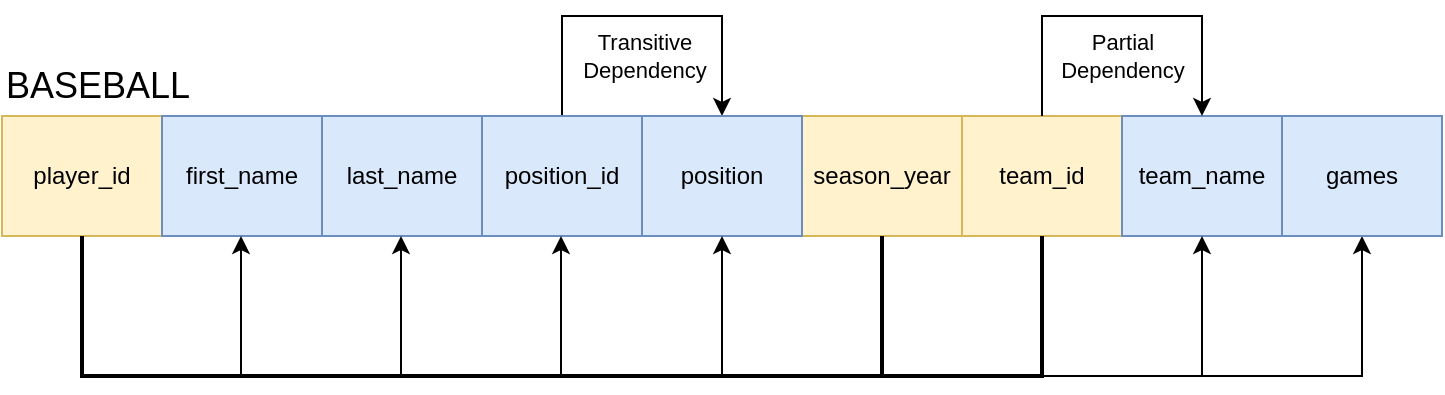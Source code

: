 <mxfile version="26.0.12" pages="3">
  <diagram name="1NF" id="nyibCcpKtxvlzPMr-AUH">
    <mxGraphModel dx="1266" dy="743" grid="1" gridSize="10" guides="1" tooltips="1" connect="1" arrows="1" fold="1" page="1" pageScale="1" pageWidth="850" pageHeight="1100" math="0" shadow="0">
      <root>
        <mxCell id="0" />
        <mxCell id="1" parent="0" />
        <mxCell id="TfNj9lMRgQH9AuEJNFXy-1" value="player_id" style="rounded=0;whiteSpace=wrap;html=1;fillColor=#fff2cc;strokeColor=#d6b656;" vertex="1" parent="1">
          <mxGeometry x="10" y="220" width="80" height="60" as="geometry" />
        </mxCell>
        <mxCell id="TfNj9lMRgQH9AuEJNFXy-6" value="first_name" style="rounded=0;whiteSpace=wrap;html=1;fillColor=#dae8fc;strokeColor=#6c8ebf;" vertex="1" parent="1">
          <mxGeometry x="90" y="220" width="80" height="60" as="geometry" />
        </mxCell>
        <mxCell id="TfNj9lMRgQH9AuEJNFXy-7" value="last_name" style="rounded=0;whiteSpace=wrap;html=1;fillColor=#dae8fc;strokeColor=#6c8ebf;" vertex="1" parent="1">
          <mxGeometry x="170" y="220" width="80" height="60" as="geometry" />
        </mxCell>
        <mxCell id="TfNj9lMRgQH9AuEJNFXy-9" value="team_id" style="rounded=0;whiteSpace=wrap;html=1;fillColor=#fff2cc;strokeColor=#d6b656;" vertex="1" parent="1">
          <mxGeometry x="490" y="220" width="80" height="60" as="geometry" />
        </mxCell>
        <mxCell id="TfNj9lMRgQH9AuEJNFXy-10" value="team_name" style="rounded=0;whiteSpace=wrap;html=1;fillColor=#dae8fc;strokeColor=#6c8ebf;" vertex="1" parent="1">
          <mxGeometry x="570" y="220" width="80" height="60" as="geometry" />
        </mxCell>
        <mxCell id="TfNj9lMRgQH9AuEJNFXy-21" value="" style="endArrow=classic;html=1;rounded=0;exitX=0.5;exitY=0;exitDx=0;exitDy=0;entryX=0.5;entryY=0;entryDx=0;entryDy=0;" edge="1" parent="1" source="TfNj9lMRgQH9AuEJNFXy-9" target="TfNj9lMRgQH9AuEJNFXy-10">
          <mxGeometry width="50" height="50" relative="1" as="geometry">
            <mxPoint x="290" y="90" as="sourcePoint" />
            <mxPoint x="690" y="90" as="targetPoint" />
            <Array as="points">
              <mxPoint x="530" y="170" />
              <mxPoint x="610" y="170" />
            </Array>
          </mxGeometry>
        </mxCell>
        <mxCell id="TfNj9lMRgQH9AuEJNFXy-28" value="Partial &lt;br&gt;Dependency" style="edgeLabel;html=1;align=center;verticalAlign=middle;resizable=0;points=[];" vertex="1" connectable="0" parent="TfNj9lMRgQH9AuEJNFXy-21">
          <mxGeometry y="-2" relative="1" as="geometry">
            <mxPoint y="18" as="offset" />
          </mxGeometry>
        </mxCell>
        <mxCell id="TfNj9lMRgQH9AuEJNFXy-23" value="" style="endArrow=classic;html=1;rounded=0;entryX=0.5;entryY=1;entryDx=0;entryDy=0;" edge="1" parent="1" target="TfNj9lMRgQH9AuEJNFXy-10">
          <mxGeometry width="50" height="50" relative="1" as="geometry">
            <mxPoint x="530" y="350" as="sourcePoint" />
            <mxPoint x="450" y="280" as="targetPoint" />
            <Array as="points">
              <mxPoint x="530" y="350" />
              <mxPoint x="610" y="350" />
            </Array>
          </mxGeometry>
        </mxCell>
        <mxCell id="TfNj9lMRgQH9AuEJNFXy-25" value="" style="endArrow=classic;html=1;rounded=0;entryX=0.5;entryY=1;entryDx=0;entryDy=0;" edge="1" parent="1" target="qTHf0ruvdhF4ZcqarzfZ-2">
          <mxGeometry width="50" height="50" relative="1" as="geometry">
            <mxPoint x="530" y="350" as="sourcePoint" />
            <mxPoint x="690" y="280" as="targetPoint" />
            <Array as="points">
              <mxPoint x="530" y="350" />
              <mxPoint x="620" y="350" />
              <mxPoint x="690" y="350" />
            </Array>
          </mxGeometry>
        </mxCell>
        <mxCell id="TfNj9lMRgQH9AuEJNFXy-26" value="" style="endArrow=classic;html=1;rounded=0;entryX=0.5;entryY=0;entryDx=0;entryDy=0;exitX=0.5;exitY=0;exitDx=0;exitDy=0;" edge="1" parent="1" source="qTHf0ruvdhF4ZcqarzfZ-3" target="qTHf0ruvdhF4ZcqarzfZ-7">
          <mxGeometry width="50" height="50" relative="1" as="geometry">
            <mxPoint x="450" y="220" as="sourcePoint" />
            <mxPoint x="130" y="220" as="targetPoint" />
            <Array as="points">
              <mxPoint x="290" y="170" />
              <mxPoint x="370" y="170" />
            </Array>
          </mxGeometry>
        </mxCell>
        <mxCell id="TfNj9lMRgQH9AuEJNFXy-27" value="Transitive &lt;br&gt;Dependency" style="edgeLabel;html=1;align=center;verticalAlign=middle;resizable=0;points=[];" vertex="1" connectable="0" parent="TfNj9lMRgQH9AuEJNFXy-26">
          <mxGeometry x="0.014" relative="1" as="geometry">
            <mxPoint x="-1" y="20" as="offset" />
          </mxGeometry>
        </mxCell>
        <mxCell id="TfNj9lMRgQH9AuEJNFXy-30" value="season_year" style="rounded=0;whiteSpace=wrap;html=1;fillColor=#fff2cc;strokeColor=#d6b656;" vertex="1" parent="1">
          <mxGeometry x="410" y="220" width="80" height="60" as="geometry" />
        </mxCell>
        <mxCell id="qTHf0ruvdhF4ZcqarzfZ-2" value="games" style="rounded=0;whiteSpace=wrap;html=1;fillColor=#dae8fc;strokeColor=#6c8ebf;" vertex="1" parent="1">
          <mxGeometry x="650" y="220" width="80" height="60" as="geometry" />
        </mxCell>
        <mxCell id="qTHf0ruvdhF4ZcqarzfZ-3" value="position_id" style="rounded=0;whiteSpace=wrap;html=1;fillColor=#dae8fc;strokeColor=#6c8ebf;" vertex="1" parent="1">
          <mxGeometry x="250" y="220" width="80" height="60" as="geometry" />
        </mxCell>
        <mxCell id="qTHf0ruvdhF4ZcqarzfZ-4" value="" style="endArrow=none;html=1;rounded=0;entryX=0.5;entryY=1;entryDx=0;entryDy=0;exitX=0.5;exitY=1;exitDx=0;exitDy=0;strokeWidth=2;" edge="1" parent="1" source="TfNj9lMRgQH9AuEJNFXy-1" target="TfNj9lMRgQH9AuEJNFXy-9">
          <mxGeometry width="50" height="50" relative="1" as="geometry">
            <mxPoint x="190" y="570" as="sourcePoint" />
            <mxPoint x="450" y="360" as="targetPoint" />
            <Array as="points">
              <mxPoint x="50" y="350" />
              <mxPoint x="140" y="350" />
              <mxPoint x="200" y="350" />
              <mxPoint x="370" y="350" />
              <mxPoint x="390" y="350" />
              <mxPoint x="530" y="350" />
            </Array>
          </mxGeometry>
        </mxCell>
        <mxCell id="qTHf0ruvdhF4ZcqarzfZ-6" value="" style="endArrow=none;html=1;rounded=0;strokeWidth=2;entryX=0.5;entryY=1;entryDx=0;entryDy=0;" edge="1" parent="1" target="TfNj9lMRgQH9AuEJNFXy-30">
          <mxGeometry width="50" height="50" relative="1" as="geometry">
            <mxPoint x="450" y="350" as="sourcePoint" />
            <mxPoint x="370" y="280" as="targetPoint" />
          </mxGeometry>
        </mxCell>
        <mxCell id="qTHf0ruvdhF4ZcqarzfZ-7" value="position" style="rounded=0;whiteSpace=wrap;html=1;fillColor=#dae8fc;strokeColor=#6c8ebf;" vertex="1" parent="1">
          <mxGeometry x="330" y="220" width="80" height="60" as="geometry" />
        </mxCell>
        <mxCell id="6rfib5NlNlslTaXORstE-1" value="&lt;font style=&quot;font-size: 18px;&quot;&gt;BASEBALL&lt;/font&gt;" style="text;html=1;align=left;verticalAlign=middle;whiteSpace=wrap;rounded=0;" vertex="1" parent="1">
          <mxGeometry x="10" y="190" width="240" height="30" as="geometry" />
        </mxCell>
        <mxCell id="EkxCB0nHrD5QccWQg2iZ-1" value="" style="endArrow=classic;html=1;rounded=0;entryX=0.5;entryY=1;entryDx=0;entryDy=0;" edge="1" parent="1" target="qTHf0ruvdhF4ZcqarzfZ-7">
          <mxGeometry width="50" height="50" relative="1" as="geometry">
            <mxPoint x="370" y="350" as="sourcePoint" />
            <mxPoint x="450" y="360" as="targetPoint" />
          </mxGeometry>
        </mxCell>
        <mxCell id="EkxCB0nHrD5QccWQg2iZ-2" value="" style="endArrow=classic;html=1;rounded=0;entryX=0.5;entryY=1;entryDx=0;entryDy=0;" edge="1" parent="1">
          <mxGeometry width="50" height="50" relative="1" as="geometry">
            <mxPoint x="289.5" y="350" as="sourcePoint" />
            <mxPoint x="289.5" y="280" as="targetPoint" />
          </mxGeometry>
        </mxCell>
        <mxCell id="EkxCB0nHrD5QccWQg2iZ-3" value="" style="endArrow=classic;html=1;rounded=0;entryX=0.5;entryY=1;entryDx=0;entryDy=0;" edge="1" parent="1">
          <mxGeometry width="50" height="50" relative="1" as="geometry">
            <mxPoint x="209.5" y="350" as="sourcePoint" />
            <mxPoint x="209.5" y="280" as="targetPoint" />
          </mxGeometry>
        </mxCell>
        <mxCell id="EkxCB0nHrD5QccWQg2iZ-4" value="" style="endArrow=classic;html=1;rounded=0;entryX=0.5;entryY=1;entryDx=0;entryDy=0;" edge="1" parent="1">
          <mxGeometry width="50" height="50" relative="1" as="geometry">
            <mxPoint x="129.5" y="350" as="sourcePoint" />
            <mxPoint x="129.5" y="280" as="targetPoint" />
          </mxGeometry>
        </mxCell>
      </root>
    </mxGraphModel>
  </diagram>
  <diagram name="2NF" id="7e-w_NgSVPGRFYtDtqDV">
    <mxGraphModel dx="1266" dy="743" grid="1" gridSize="10" guides="1" tooltips="1" connect="1" arrows="1" fold="1" page="1" pageScale="1" pageWidth="850" pageHeight="1100" math="0" shadow="0">
      <root>
        <mxCell id="pth28cDREKRtH9ZOYf5g-0" />
        <mxCell id="pth28cDREKRtH9ZOYf5g-1" parent="pth28cDREKRtH9ZOYf5g-0" />
        <mxCell id="pth28cDREKRtH9ZOYf5g-2" value="player_id" style="rounded=0;whiteSpace=wrap;html=1;fillColor=#fff2cc;strokeColor=#d6b656;" vertex="1" parent="pth28cDREKRtH9ZOYf5g-1">
          <mxGeometry x="10" y="220" width="80" height="60" as="geometry" />
        </mxCell>
        <mxCell id="pth28cDREKRtH9ZOYf5g-4" value="first_name" style="rounded=0;whiteSpace=wrap;html=1;fillColor=#dae8fc;strokeColor=#6c8ebf;" vertex="1" parent="pth28cDREKRtH9ZOYf5g-1">
          <mxGeometry x="90" y="220" width="80" height="60" as="geometry" />
        </mxCell>
        <mxCell id="pth28cDREKRtH9ZOYf5g-5" value="last_name" style="rounded=0;whiteSpace=wrap;html=1;fillColor=#dae8fc;strokeColor=#6c8ebf;" vertex="1" parent="pth28cDREKRtH9ZOYf5g-1">
          <mxGeometry x="170" y="220" width="80" height="60" as="geometry" />
        </mxCell>
        <mxCell id="pth28cDREKRtH9ZOYf5g-12" value="" style="endArrow=classic;html=1;rounded=0;exitX=0.5;exitY=1;exitDx=0;exitDy=0;entryX=0.5;entryY=1;entryDx=0;entryDy=0;" edge="1" parent="pth28cDREKRtH9ZOYf5g-1" source="pth28cDREKRtH9ZOYf5g-2" target="pth28cDREKRtH9ZOYf5g-4">
          <mxGeometry width="50" height="50" relative="1" as="geometry">
            <mxPoint x="130" y="280" as="sourcePoint" />
            <mxPoint x="210" y="280" as="targetPoint" />
            <Array as="points">
              <mxPoint x="50" y="330" />
              <mxPoint x="130" y="330" />
            </Array>
          </mxGeometry>
        </mxCell>
        <mxCell id="pth28cDREKRtH9ZOYf5g-13" value="" style="endArrow=classic;html=1;rounded=0;exitX=0.5;exitY=1;exitDx=0;exitDy=0;entryX=0.5;entryY=1;entryDx=0;entryDy=0;" edge="1" parent="pth28cDREKRtH9ZOYf5g-1" target="pth28cDREKRtH9ZOYf5g-5">
          <mxGeometry width="50" height="50" relative="1" as="geometry">
            <mxPoint x="50" y="280" as="sourcePoint" />
            <mxPoint x="210" y="280" as="targetPoint" />
            <Array as="points">
              <mxPoint x="50" y="330" />
              <mxPoint x="210" y="330" />
            </Array>
          </mxGeometry>
        </mxCell>
        <mxCell id="pth28cDREKRtH9ZOYf5g-18" value="" style="endArrow=classic;html=1;rounded=0;entryX=0.5;entryY=0;entryDx=0;entryDy=0;" edge="1" parent="pth28cDREKRtH9ZOYf5g-1">
          <mxGeometry width="50" height="50" relative="1" as="geometry">
            <mxPoint x="390" y="420" as="sourcePoint" />
            <mxPoint x="470" y="420" as="targetPoint" />
            <Array as="points">
              <mxPoint x="390" y="370" />
              <mxPoint x="470" y="370" />
            </Array>
          </mxGeometry>
        </mxCell>
        <mxCell id="pth28cDREKRtH9ZOYf5g-24" value="Transitive&amp;nbsp;&lt;br&gt;Dependency" style="edgeLabel;html=1;align=center;verticalAlign=middle;resizable=0;points=[];" vertex="1" connectable="0" parent="pth28cDREKRtH9ZOYf5g-1">
          <mxGeometry x="430" y="390" as="geometry" />
        </mxCell>
        <mxCell id="qsoQcUcfYFweNV26hMSh-2" value="&lt;font style=&quot;font-size: 18px;&quot;&gt;WAR_POSITION&lt;/font&gt;" style="text;html=1;align=left;verticalAlign=middle;whiteSpace=wrap;rounded=0;" vertex="1" parent="pth28cDREKRtH9ZOYf5g-1">
          <mxGeometry x="30" y="390" width="240" height="30" as="geometry" />
        </mxCell>
        <mxCell id="WFOvEPY5EL2O4dTG3R_B-1" value="team_id" style="rounded=0;whiteSpace=wrap;html=1;fillColor=#fff2cc;strokeColor=#d6b656;" vertex="1" parent="pth28cDREKRtH9ZOYf5g-1">
          <mxGeometry x="30" y="550" width="80" height="60" as="geometry" />
        </mxCell>
        <mxCell id="WFOvEPY5EL2O4dTG3R_B-2" value="team_name" style="rounded=0;whiteSpace=wrap;html=1;fillColor=#dae8fc;strokeColor=#6c8ebf;" vertex="1" parent="pth28cDREKRtH9ZOYf5g-1">
          <mxGeometry x="110" y="550" width="80" height="60" as="geometry" />
        </mxCell>
        <mxCell id="WFOvEPY5EL2O4dTG3R_B-3" value="&lt;font style=&quot;font-size: 18px;&quot;&gt;TEAM&lt;/font&gt;" style="text;html=1;align=left;verticalAlign=middle;whiteSpace=wrap;rounded=0;" vertex="1" parent="pth28cDREKRtH9ZOYf5g-1">
          <mxGeometry x="30" y="520" width="160" height="30" as="geometry" />
        </mxCell>
        <mxCell id="RBDp0xztUhjPKN3PyeTN-0" value="games" style="rounded=0;whiteSpace=wrap;html=1;fillColor=#dae8fc;strokeColor=#6c8ebf;" vertex="1" parent="pth28cDREKRtH9ZOYf5g-1">
          <mxGeometry x="270" y="420" width="80" height="60" as="geometry" />
        </mxCell>
        <mxCell id="RBDp0xztUhjPKN3PyeTN-2" value="player_id" style="rounded=0;whiteSpace=wrap;html=1;fillColor=#fff2cc;strokeColor=#d6b656;" vertex="1" parent="pth28cDREKRtH9ZOYf5g-1">
          <mxGeometry x="30" y="420" width="80" height="60" as="geometry" />
        </mxCell>
        <mxCell id="RBDp0xztUhjPKN3PyeTN-3" value="team_id" style="rounded=0;whiteSpace=wrap;html=1;fillColor=#fff2cc;strokeColor=#d6b656;" vertex="1" parent="pth28cDREKRtH9ZOYf5g-1">
          <mxGeometry x="110" y="420" width="80" height="60" as="geometry" />
        </mxCell>
        <mxCell id="RBDp0xztUhjPKN3PyeTN-4" value="season_year" style="rounded=0;whiteSpace=wrap;html=1;fillColor=#fff2cc;strokeColor=#d6b656;" vertex="1" parent="pth28cDREKRtH9ZOYf5g-1">
          <mxGeometry x="190" y="420" width="80" height="60" as="geometry" />
        </mxCell>
        <mxCell id="qhJAg6EElCHPlKFIjyyL-0" value="position_id" style="rounded=0;whiteSpace=wrap;html=1;fillColor=#dae8fc;strokeColor=#6c8ebf;" vertex="1" parent="pth28cDREKRtH9ZOYf5g-1">
          <mxGeometry x="350" y="420" width="80" height="60" as="geometry" />
        </mxCell>
        <mxCell id="qhJAg6EElCHPlKFIjyyL-1" value="position" style="rounded=0;whiteSpace=wrap;html=1;fillColor=#dae8fc;strokeColor=#6c8ebf;" vertex="1" parent="pth28cDREKRtH9ZOYf5g-1">
          <mxGeometry x="430" y="420" width="80" height="60" as="geometry" />
        </mxCell>
        <mxCell id="FMqwhuH1c7sUGyFc8dhT-0" value="" style="endArrow=classic;html=1;rounded=0;exitX=0.5;exitY=1;exitDx=0;exitDy=0;entryX=0.5;entryY=1;entryDx=0;entryDy=0;" edge="1" parent="pth28cDREKRtH9ZOYf5g-1">
          <mxGeometry width="50" height="50" relative="1" as="geometry">
            <mxPoint x="70" y="610" as="sourcePoint" />
            <mxPoint x="150" y="610" as="targetPoint" />
            <Array as="points">
              <mxPoint x="70" y="660" />
              <mxPoint x="150" y="660" />
            </Array>
          </mxGeometry>
        </mxCell>
        <mxCell id="un3k1ASon425JANYzWus-0" value="&lt;font style=&quot;font-size: 18px;&quot;&gt;PLAYER&lt;/font&gt;" style="text;html=1;align=left;verticalAlign=middle;whiteSpace=wrap;rounded=0;" vertex="1" parent="pth28cDREKRtH9ZOYf5g-1">
          <mxGeometry x="10" y="190" width="240" height="30" as="geometry" />
        </mxCell>
      </root>
    </mxGraphModel>
  </diagram>
  <diagram name="3NF" id="CCYZ14KYMx-2Z6CiCBUy">
    <mxGraphModel dx="1266" dy="743" grid="1" gridSize="10" guides="1" tooltips="1" connect="1" arrows="1" fold="1" page="1" pageScale="1" pageWidth="850" pageHeight="1100" math="0" shadow="0">
      <root>
        <mxCell id="9BuyBW4K1CV1LpMyc2EE-0" />
        <mxCell id="9BuyBW4K1CV1LpMyc2EE-1" parent="9BuyBW4K1CV1LpMyc2EE-0" />
        <mxCell id="9BuyBW4K1CV1LpMyc2EE-2" value="player_id" style="rounded=0;whiteSpace=wrap;html=1;fillColor=#fff2cc;strokeColor=#d6b656;" vertex="1" parent="9BuyBW4K1CV1LpMyc2EE-1">
          <mxGeometry x="10" y="220" width="80" height="60" as="geometry" />
        </mxCell>
        <mxCell id="9BuyBW4K1CV1LpMyc2EE-3" value="war" style="rounded=0;whiteSpace=wrap;html=1;fillColor=#dae8fc;strokeColor=#6c8ebf;" vertex="1" parent="9BuyBW4K1CV1LpMyc2EE-1">
          <mxGeometry x="260" y="420" width="80" height="60" as="geometry" />
        </mxCell>
        <mxCell id="9BuyBW4K1CV1LpMyc2EE-4" value="first_name" style="rounded=0;whiteSpace=wrap;html=1;fillColor=#dae8fc;strokeColor=#6c8ebf;" vertex="1" parent="9BuyBW4K1CV1LpMyc2EE-1">
          <mxGeometry x="90" y="220" width="80" height="60" as="geometry" />
        </mxCell>
        <mxCell id="9BuyBW4K1CV1LpMyc2EE-5" value="last_name" style="rounded=0;whiteSpace=wrap;html=1;fillColor=#dae8fc;strokeColor=#6c8ebf;" vertex="1" parent="9BuyBW4K1CV1LpMyc2EE-1">
          <mxGeometry x="170" y="220" width="80" height="60" as="geometry" />
        </mxCell>
        <mxCell id="9BuyBW4K1CV1LpMyc2EE-8" value="team_name" style="rounded=0;whiteSpace=wrap;html=1;fillColor=#dae8fc;strokeColor=#6c8ebf;" vertex="1" parent="9BuyBW4K1CV1LpMyc2EE-1">
          <mxGeometry x="100" y="530" width="80" height="60" as="geometry" />
        </mxCell>
        <mxCell id="9BuyBW4K1CV1LpMyc2EE-9" value="position_id" style="rounded=0;whiteSpace=wrap;html=1;fillColor=#dae8fc;strokeColor=#6c8ebf;" vertex="1" parent="9BuyBW4K1CV1LpMyc2EE-1">
          <mxGeometry x="644" y="420" width="80" height="60" as="geometry" />
        </mxCell>
        <mxCell id="9BuyBW4K1CV1LpMyc2EE-11" value="" style="endArrow=classic;html=1;rounded=0;exitX=0.5;exitY=1;exitDx=0;exitDy=0;entryX=0.5;entryY=1;entryDx=0;entryDy=0;" edge="1" parent="9BuyBW4K1CV1LpMyc2EE-1" source="9BuyBW4K1CV1LpMyc2EE-2" target="9BuyBW4K1CV1LpMyc2EE-4">
          <mxGeometry width="50" height="50" relative="1" as="geometry">
            <mxPoint x="130" y="280" as="sourcePoint" />
            <mxPoint x="210" y="280" as="targetPoint" />
            <Array as="points">
              <mxPoint x="50" y="330" />
              <mxPoint x="130" y="330" />
            </Array>
          </mxGeometry>
        </mxCell>
        <mxCell id="9BuyBW4K1CV1LpMyc2EE-12" value="" style="endArrow=classic;html=1;rounded=0;exitX=0.5;exitY=1;exitDx=0;exitDy=0;entryX=0.5;entryY=1;entryDx=0;entryDy=0;" edge="1" parent="9BuyBW4K1CV1LpMyc2EE-1" target="9BuyBW4K1CV1LpMyc2EE-5">
          <mxGeometry width="50" height="50" relative="1" as="geometry">
            <mxPoint x="50" y="280" as="sourcePoint" />
            <mxPoint x="210" y="280" as="targetPoint" />
            <Array as="points">
              <mxPoint x="50" y="330" />
              <mxPoint x="210" y="330" />
            </Array>
          </mxGeometry>
        </mxCell>
        <mxCell id="9BuyBW4K1CV1LpMyc2EE-19" value="team_id" style="rounded=0;whiteSpace=wrap;html=1;fillColor=#fff2cc;strokeColor=#d6b656;" vertex="1" parent="9BuyBW4K1CV1LpMyc2EE-1">
          <mxGeometry x="20" y="530" width="80" height="60" as="geometry" />
        </mxCell>
        <mxCell id="9BuyBW4K1CV1LpMyc2EE-20" value="&lt;font style=&quot;font-size: 18px;&quot;&gt;SEASON_WAR&lt;/font&gt;" style="text;html=1;align=left;verticalAlign=middle;whiteSpace=wrap;rounded=0;" vertex="1" parent="9BuyBW4K1CV1LpMyc2EE-1">
          <mxGeometry x="20" y="390" width="240" height="30" as="geometry" />
        </mxCell>
        <mxCell id="9BuyBW4K1CV1LpMyc2EE-21" value="&lt;font style=&quot;font-size: 18px;&quot;&gt;TEAM&lt;/font&gt;" style="text;html=1;align=left;verticalAlign=middle;whiteSpace=wrap;rounded=0;" vertex="1" parent="9BuyBW4K1CV1LpMyc2EE-1">
          <mxGeometry x="20" y="500" width="160" height="30" as="geometry" />
        </mxCell>
        <mxCell id="6cNxsWjWBAHQ7OEO3c06-0" value="position_id" style="rounded=0;whiteSpace=wrap;html=1;fillColor=#fff2cc;strokeColor=#d6b656;" vertex="1" parent="9BuyBW4K1CV1LpMyc2EE-1">
          <mxGeometry x="404" y="530" width="80" height="60" as="geometry" />
        </mxCell>
        <mxCell id="6cNxsWjWBAHQ7OEO3c06-2" value="&lt;font size=&quot;4&quot;&gt;POSITION&lt;/font&gt;" style="text;html=1;align=left;verticalAlign=middle;whiteSpace=wrap;rounded=0;" vertex="1" parent="9BuyBW4K1CV1LpMyc2EE-1">
          <mxGeometry x="404" y="500" width="160" height="30" as="geometry" />
        </mxCell>
        <mxCell id="6cNxsWjWBAHQ7OEO3c06-3" value="&lt;font size=&quot;4&quot;&gt;PLAYER&lt;/font&gt;" style="text;html=1;align=left;verticalAlign=middle;whiteSpace=wrap;rounded=0;" vertex="1" parent="9BuyBW4K1CV1LpMyc2EE-1">
          <mxGeometry x="10" y="190" width="160" height="30" as="geometry" />
        </mxCell>
        <mxCell id="6cNxsWjWBAHQ7OEO3c06-4" value="player_id" style="rounded=0;whiteSpace=wrap;html=1;fillColor=#fff2cc;strokeColor=#d6b656;" vertex="1" parent="9BuyBW4K1CV1LpMyc2EE-1">
          <mxGeometry x="404" y="420" width="80" height="60" as="geometry" />
        </mxCell>
        <mxCell id="7vtZEuga7iWlZ52zMWvg-0" value="position" style="rounded=0;whiteSpace=wrap;html=1;fillColor=#dae8fc;strokeColor=#6c8ebf;" vertex="1" parent="9BuyBW4K1CV1LpMyc2EE-1">
          <mxGeometry x="484" y="530" width="80" height="60" as="geometry" />
        </mxCell>
        <mxCell id="7vtZEuga7iWlZ52zMWvg-1" value="team_id" style="rounded=0;whiteSpace=wrap;html=1;fillColor=#fff2cc;strokeColor=#d6b656;" vertex="1" parent="9BuyBW4K1CV1LpMyc2EE-1">
          <mxGeometry x="484" y="420" width="80" height="60" as="geometry" />
        </mxCell>
        <mxCell id="7vtZEuga7iWlZ52zMWvg-2" value="season_year" style="rounded=0;whiteSpace=wrap;html=1;fillColor=#fff2cc;strokeColor=#d6b656;" vertex="1" parent="9BuyBW4K1CV1LpMyc2EE-1">
          <mxGeometry x="564" y="420" width="80" height="60" as="geometry" />
        </mxCell>
        <mxCell id="sQajPnTkq7rbzeHNa74P-0" value="player_id" style="rounded=0;whiteSpace=wrap;html=1;fillColor=#fff2cc;strokeColor=#d6b656;" vertex="1" parent="9BuyBW4K1CV1LpMyc2EE-1">
          <mxGeometry x="20" y="420" width="80" height="60" as="geometry" />
        </mxCell>
        <mxCell id="sQajPnTkq7rbzeHNa74P-1" value="team_id" style="rounded=0;whiteSpace=wrap;html=1;fillColor=#fff2cc;strokeColor=#d6b656;" vertex="1" parent="9BuyBW4K1CV1LpMyc2EE-1">
          <mxGeometry x="100" y="420" width="80" height="60" as="geometry" />
        </mxCell>
        <mxCell id="sQajPnTkq7rbzeHNa74P-2" value="season_year" style="rounded=0;whiteSpace=wrap;html=1;fillColor=#fff2cc;strokeColor=#d6b656;" vertex="1" parent="9BuyBW4K1CV1LpMyc2EE-1">
          <mxGeometry x="180" y="420" width="80" height="60" as="geometry" />
        </mxCell>
        <mxCell id="sQajPnTkq7rbzeHNa74P-3" value="&lt;font style=&quot;font-size: 18px;&quot;&gt;SEASON_POSITION&lt;/font&gt;" style="text;html=1;align=left;verticalAlign=middle;whiteSpace=wrap;rounded=0;" vertex="1" parent="9BuyBW4K1CV1LpMyc2EE-1">
          <mxGeometry x="404" y="390" width="240" height="30" as="geometry" />
        </mxCell>
      </root>
    </mxGraphModel>
  </diagram>
</mxfile>
